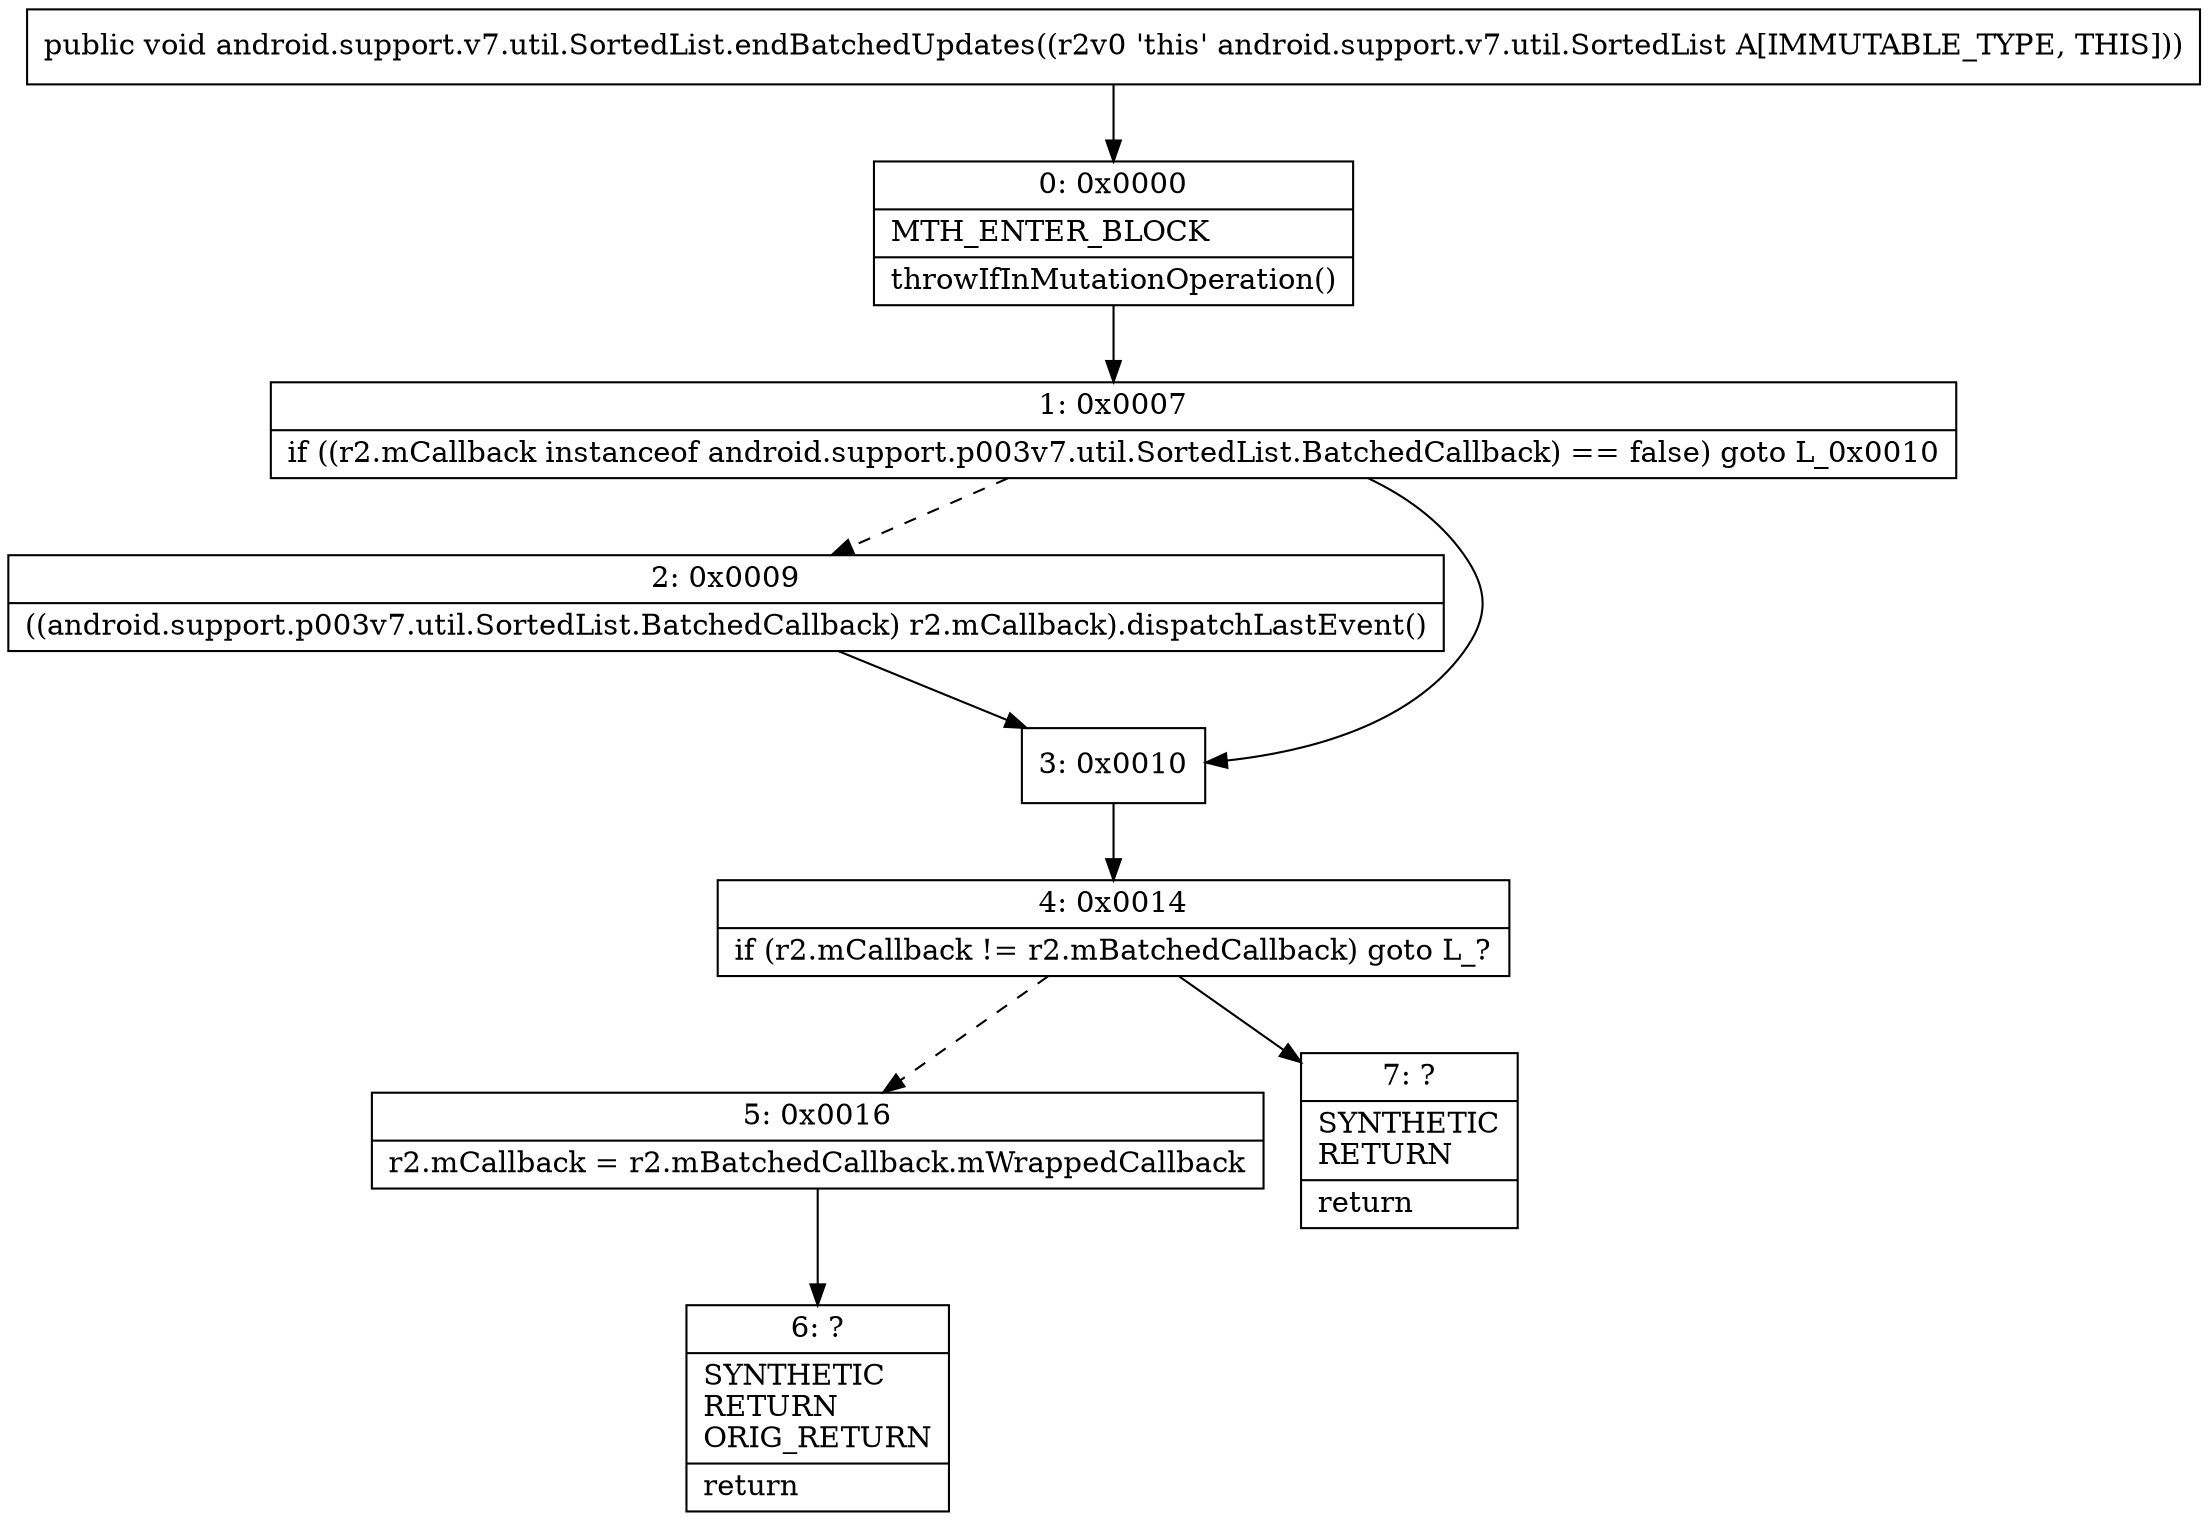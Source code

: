 digraph "CFG forandroid.support.v7.util.SortedList.endBatchedUpdates()V" {
Node_0 [shape=record,label="{0\:\ 0x0000|MTH_ENTER_BLOCK\l|throwIfInMutationOperation()\l}"];
Node_1 [shape=record,label="{1\:\ 0x0007|if ((r2.mCallback instanceof android.support.p003v7.util.SortedList.BatchedCallback) == false) goto L_0x0010\l}"];
Node_2 [shape=record,label="{2\:\ 0x0009|((android.support.p003v7.util.SortedList.BatchedCallback) r2.mCallback).dispatchLastEvent()\l}"];
Node_3 [shape=record,label="{3\:\ 0x0010}"];
Node_4 [shape=record,label="{4\:\ 0x0014|if (r2.mCallback != r2.mBatchedCallback) goto L_?\l}"];
Node_5 [shape=record,label="{5\:\ 0x0016|r2.mCallback = r2.mBatchedCallback.mWrappedCallback\l}"];
Node_6 [shape=record,label="{6\:\ ?|SYNTHETIC\lRETURN\lORIG_RETURN\l|return\l}"];
Node_7 [shape=record,label="{7\:\ ?|SYNTHETIC\lRETURN\l|return\l}"];
MethodNode[shape=record,label="{public void android.support.v7.util.SortedList.endBatchedUpdates((r2v0 'this' android.support.v7.util.SortedList A[IMMUTABLE_TYPE, THIS])) }"];
MethodNode -> Node_0;
Node_0 -> Node_1;
Node_1 -> Node_2[style=dashed];
Node_1 -> Node_3;
Node_2 -> Node_3;
Node_3 -> Node_4;
Node_4 -> Node_5[style=dashed];
Node_4 -> Node_7;
Node_5 -> Node_6;
}

